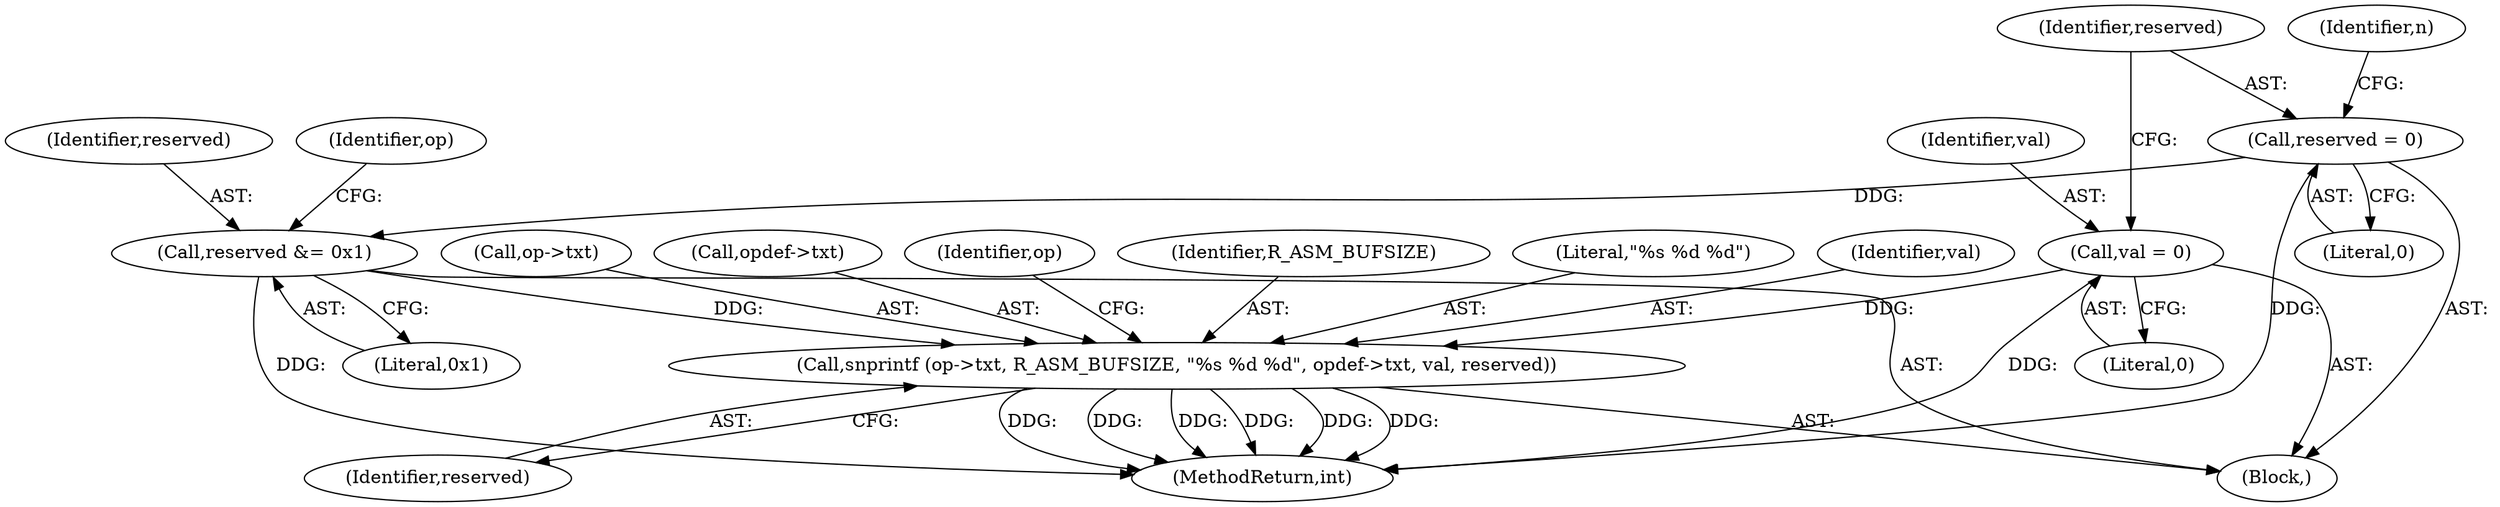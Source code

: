 digraph "0_radare2_bd276ef2fd8ac3401e65be7c126a43175ccfbcd7@API" {
"1000700" [label="(Call,snprintf (op->txt, R_ASM_BUFSIZE, \"%s %d %d\", opdef->txt, val, reserved))"];
"1000636" [label="(Call,val = 0)"];
"1000697" [label="(Call,reserved &= 0x1)"];
"1000640" [label="(Call,reserved = 0)"];
"1000697" [label="(Call,reserved &= 0x1)"];
"1000645" [label="(Identifier,n)"];
"1000704" [label="(Identifier,R_ASM_BUFSIZE)"];
"1000705" [label="(Literal,\"%s %d %d\")"];
"1000709" [label="(Identifier,val)"];
"1000641" [label="(Identifier,reserved)"];
"1000701" [label="(Call,op->txt)"];
"1000638" [label="(Literal,0)"];
"1000706" [label="(Call,opdef->txt)"];
"1000640" [label="(Call,reserved = 0)"];
"1000634" [label="(Block,)"];
"1000636" [label="(Call,val = 0)"];
"1000699" [label="(Literal,0x1)"];
"1000642" [label="(Literal,0)"];
"1000702" [label="(Identifier,op)"];
"1001086" [label="(MethodReturn,int)"];
"1000698" [label="(Identifier,reserved)"];
"1000700" [label="(Call,snprintf (op->txt, R_ASM_BUFSIZE, \"%s %d %d\", opdef->txt, val, reserved))"];
"1000713" [label="(Identifier,op)"];
"1000710" [label="(Identifier,reserved)"];
"1000637" [label="(Identifier,val)"];
"1000700" -> "1000634"  [label="AST: "];
"1000700" -> "1000710"  [label="CFG: "];
"1000701" -> "1000700"  [label="AST: "];
"1000704" -> "1000700"  [label="AST: "];
"1000705" -> "1000700"  [label="AST: "];
"1000706" -> "1000700"  [label="AST: "];
"1000709" -> "1000700"  [label="AST: "];
"1000710" -> "1000700"  [label="AST: "];
"1000713" -> "1000700"  [label="CFG: "];
"1000700" -> "1001086"  [label="DDG: "];
"1000700" -> "1001086"  [label="DDG: "];
"1000700" -> "1001086"  [label="DDG: "];
"1000700" -> "1001086"  [label="DDG: "];
"1000700" -> "1001086"  [label="DDG: "];
"1000700" -> "1001086"  [label="DDG: "];
"1000636" -> "1000700"  [label="DDG: "];
"1000697" -> "1000700"  [label="DDG: "];
"1000636" -> "1000634"  [label="AST: "];
"1000636" -> "1000638"  [label="CFG: "];
"1000637" -> "1000636"  [label="AST: "];
"1000638" -> "1000636"  [label="AST: "];
"1000641" -> "1000636"  [label="CFG: "];
"1000636" -> "1001086"  [label="DDG: "];
"1000697" -> "1000634"  [label="AST: "];
"1000697" -> "1000699"  [label="CFG: "];
"1000698" -> "1000697"  [label="AST: "];
"1000699" -> "1000697"  [label="AST: "];
"1000702" -> "1000697"  [label="CFG: "];
"1000697" -> "1001086"  [label="DDG: "];
"1000640" -> "1000697"  [label="DDG: "];
"1000640" -> "1000634"  [label="AST: "];
"1000640" -> "1000642"  [label="CFG: "];
"1000641" -> "1000640"  [label="AST: "];
"1000642" -> "1000640"  [label="AST: "];
"1000645" -> "1000640"  [label="CFG: "];
"1000640" -> "1001086"  [label="DDG: "];
}
